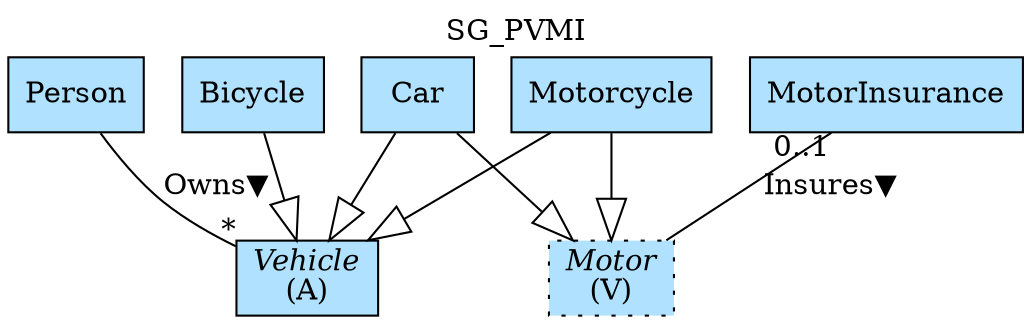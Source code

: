 digraph {graph[label=SG_PVMI,labelloc=tl,labelfontsize=12];
"Person"[shape=record,fillcolor=lightskyblue1,style = filled,label="Person"];
"Vehicle"[shape=record,fillcolor=lightskyblue1,style = filled,label=<{<I>Vehicle</I><br/>(A)}>];
"Bicycle"[shape=record,fillcolor=lightskyblue1,style = filled,label="Bicycle"];
"Motorcycle"[shape=record,fillcolor=lightskyblue1,style = filled,label="Motorcycle"];
"Car"[shape=record,fillcolor=lightskyblue1,style = filled,label="Car"];
"Motor"[shape=record,fillcolor=lightskyblue1,style ="filled,dotted",label=<{<I>Motor</I><br/>(V)}>];
"MotorInsurance"[shape=record,fillcolor=lightskyblue1,style = filled,label="MotorInsurance"];

"Bicycle"->"Vehicle"[arrowhead=onormal,arrowsize=2.0];
"Car"->"Vehicle"[arrowhead=onormal,arrowsize=2.0];
"Motorcycle"->"Vehicle"[arrowhead=onormal,arrowsize=2.0];
"Car"->"Motor"[arrowhead=onormal,arrowsize=2.0];
"Motorcycle"->"Motor"[arrowhead=onormal,arrowsize=2.0];
"Person"->"Vehicle"[label="Owns▼",dir=none,taillabel="",headlabel="*"];
"MotorInsurance"->"Motor"[label="Insures▼",dir=none,taillabel="0..1",headlabel=""];
}